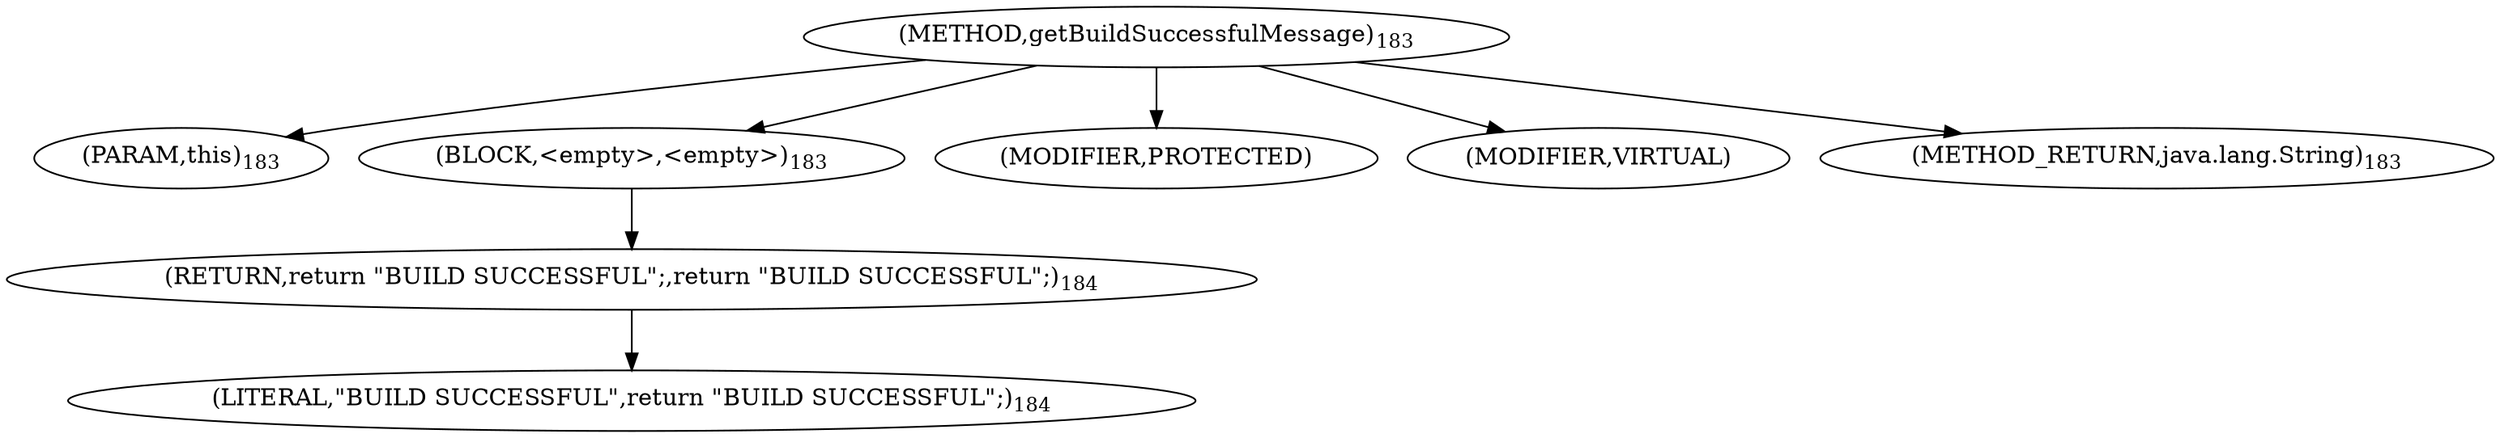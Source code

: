 digraph "getBuildSuccessfulMessage" {  
"297" [label = <(METHOD,getBuildSuccessfulMessage)<SUB>183</SUB>> ]
"298" [label = <(PARAM,this)<SUB>183</SUB>> ]
"299" [label = <(BLOCK,&lt;empty&gt;,&lt;empty&gt;)<SUB>183</SUB>> ]
"300" [label = <(RETURN,return &quot;BUILD SUCCESSFUL&quot;;,return &quot;BUILD SUCCESSFUL&quot;;)<SUB>184</SUB>> ]
"301" [label = <(LITERAL,&quot;BUILD SUCCESSFUL&quot;,return &quot;BUILD SUCCESSFUL&quot;;)<SUB>184</SUB>> ]
"302" [label = <(MODIFIER,PROTECTED)> ]
"303" [label = <(MODIFIER,VIRTUAL)> ]
"304" [label = <(METHOD_RETURN,java.lang.String)<SUB>183</SUB>> ]
  "297" -> "298" 
  "297" -> "299" 
  "297" -> "302" 
  "297" -> "303" 
  "297" -> "304" 
  "299" -> "300" 
  "300" -> "301" 
}
